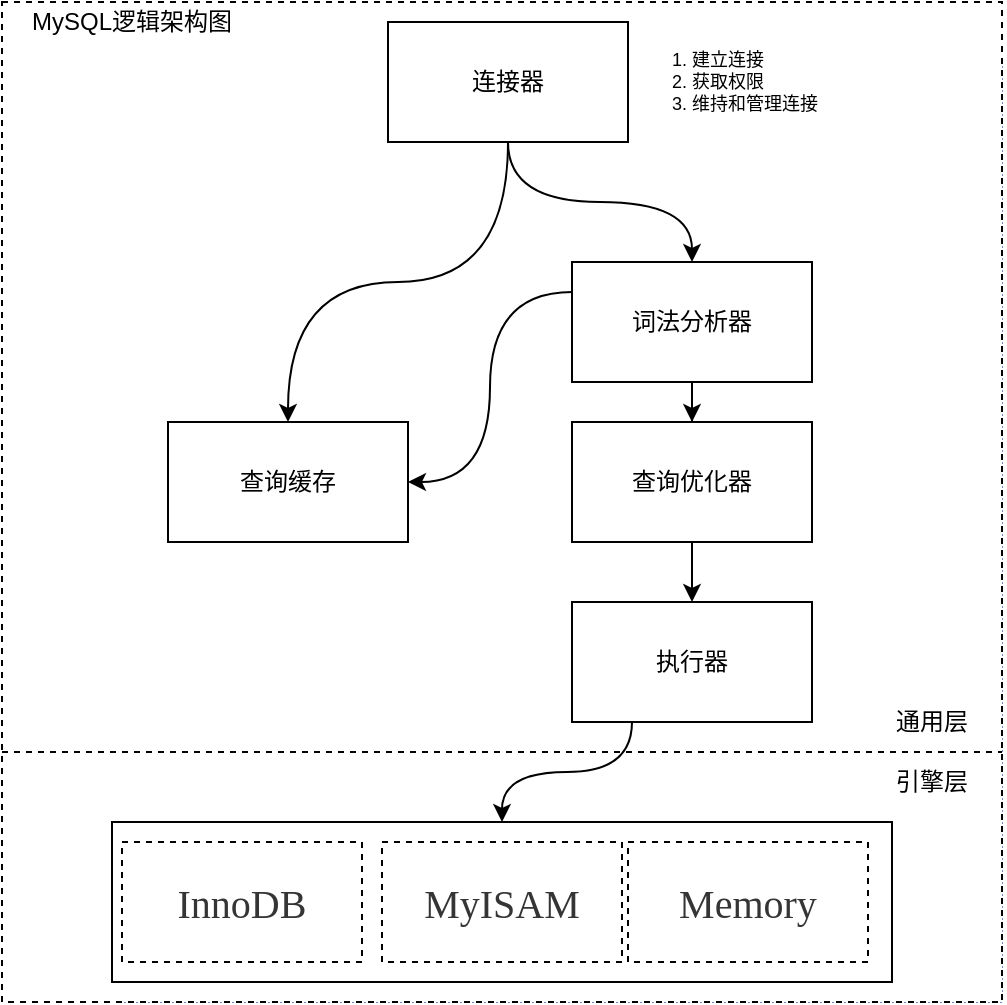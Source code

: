 <mxfile version="12.4.3" type="github" pages="2">
  <diagram id="gadblJnj5Tt_UmMkEbbo" name="MySQL逻辑架构图">
    <mxGraphModel dx="1422" dy="745" grid="1" gridSize="10" guides="1" tooltips="1" connect="1" arrows="1" fold="1" page="1" pageScale="1" pageWidth="980" pageHeight="690" math="0" shadow="0">
      <root>
        <mxCell id="0"/>
        <mxCell id="1" parent="0"/>
        <mxCell id="CwbDp-02YgCikObYp3pu-44" value="" style="group" parent="1" vertex="1" connectable="0">
          <mxGeometry x="270" y="110" width="440" height="470" as="geometry"/>
        </mxCell>
        <mxCell id="CwbDp-02YgCikObYp3pu-43" value="" style="group" parent="CwbDp-02YgCikObYp3pu-44" vertex="1" connectable="0">
          <mxGeometry width="440" height="470" as="geometry"/>
        </mxCell>
        <mxCell id="CwbDp-02YgCikObYp3pu-42" value="" style="group" parent="CwbDp-02YgCikObYp3pu-43" vertex="1" connectable="0">
          <mxGeometry width="440" height="470" as="geometry"/>
        </mxCell>
        <mxCell id="CwbDp-02YgCikObYp3pu-12" value="" style="group;dashed=1;dashPattern=1 1;fillColor=#dae8fc;strokeColor=#6c8ebf;" parent="CwbDp-02YgCikObYp3pu-42" vertex="1" connectable="0">
          <mxGeometry width="440" height="470" as="geometry"/>
        </mxCell>
        <mxCell id="CwbDp-02YgCikObYp3pu-14" value="" style="whiteSpace=wrap;html=1;aspect=fixed;dashed=1;" parent="CwbDp-02YgCikObYp3pu-12" vertex="1">
          <mxGeometry x="-60" y="-30" width="500" height="500" as="geometry"/>
        </mxCell>
        <mxCell id="CwbDp-02YgCikObYp3pu-2" value="连接器" style="rounded=0;whiteSpace=wrap;html=1;" parent="CwbDp-02YgCikObYp3pu-12" vertex="1">
          <mxGeometry x="133" y="-20" width="120" height="60" as="geometry"/>
        </mxCell>
        <mxCell id="CwbDp-02YgCikObYp3pu-5" value="词法分析器" style="rounded=0;whiteSpace=wrap;html=1;" parent="CwbDp-02YgCikObYp3pu-12" vertex="1">
          <mxGeometry x="225" y="100" width="120" height="60" as="geometry"/>
        </mxCell>
        <mxCell id="CwbDp-02YgCikObYp3pu-6" value="" style="edgeStyle=orthogonalEdgeStyle;rounded=0;orthogonalLoop=1;jettySize=auto;html=1;curved=1;" parent="CwbDp-02YgCikObYp3pu-12" source="CwbDp-02YgCikObYp3pu-2" target="CwbDp-02YgCikObYp3pu-5" edge="1">
          <mxGeometry relative="1" as="geometry"/>
        </mxCell>
        <mxCell id="CwbDp-02YgCikObYp3pu-45" style="edgeStyle=orthogonalEdgeStyle;curved=1;rounded=0;orthogonalLoop=1;jettySize=auto;html=1;exitX=0;exitY=0.25;exitDx=0;exitDy=0;entryX=1;entryY=0.5;entryDx=0;entryDy=0;fontSize=9;" parent="CwbDp-02YgCikObYp3pu-12" source="CwbDp-02YgCikObYp3pu-5" target="CwbDp-02YgCikObYp3pu-3" edge="1">
          <mxGeometry relative="1" as="geometry"/>
        </mxCell>
        <mxCell id="CwbDp-02YgCikObYp3pu-7" value="查询优化器" style="rounded=0;whiteSpace=wrap;html=1;" parent="CwbDp-02YgCikObYp3pu-12" vertex="1">
          <mxGeometry x="225" y="180" width="120" height="60" as="geometry"/>
        </mxCell>
        <mxCell id="CwbDp-02YgCikObYp3pu-8" value="" style="edgeStyle=orthogonalEdgeStyle;rounded=0;orthogonalLoop=1;jettySize=auto;html=1;" parent="CwbDp-02YgCikObYp3pu-12" source="CwbDp-02YgCikObYp3pu-5" target="CwbDp-02YgCikObYp3pu-7" edge="1">
          <mxGeometry relative="1" as="geometry"/>
        </mxCell>
        <mxCell id="CwbDp-02YgCikObYp3pu-20" style="edgeStyle=orthogonalEdgeStyle;curved=1;rounded=0;orthogonalLoop=1;jettySize=auto;html=1;exitX=0.25;exitY=1;exitDx=0;exitDy=0;" parent="CwbDp-02YgCikObYp3pu-12" source="CwbDp-02YgCikObYp3pu-9" target="CwbDp-02YgCikObYp3pu-11" edge="1">
          <mxGeometry relative="1" as="geometry"/>
        </mxCell>
        <mxCell id="CwbDp-02YgCikObYp3pu-9" value="执行器" style="rounded=0;whiteSpace=wrap;html=1;" parent="CwbDp-02YgCikObYp3pu-12" vertex="1">
          <mxGeometry x="225" y="270" width="120" height="60" as="geometry"/>
        </mxCell>
        <mxCell id="CwbDp-02YgCikObYp3pu-10" value="" style="edgeStyle=orthogonalEdgeStyle;rounded=0;orthogonalLoop=1;jettySize=auto;html=1;" parent="CwbDp-02YgCikObYp3pu-12" source="CwbDp-02YgCikObYp3pu-7" target="CwbDp-02YgCikObYp3pu-9" edge="1">
          <mxGeometry relative="1" as="geometry"/>
        </mxCell>
        <mxCell id="CwbDp-02YgCikObYp3pu-3" value="查询缓存" style="rounded=0;whiteSpace=wrap;html=1;" parent="CwbDp-02YgCikObYp3pu-12" vertex="1">
          <mxGeometry x="23" y="180" width="120" height="60" as="geometry"/>
        </mxCell>
        <mxCell id="CwbDp-02YgCikObYp3pu-4" value="" style="edgeStyle=orthogonalEdgeStyle;rounded=0;orthogonalLoop=1;jettySize=auto;html=1;curved=1;" parent="CwbDp-02YgCikObYp3pu-12" source="CwbDp-02YgCikObYp3pu-2" target="CwbDp-02YgCikObYp3pu-3" edge="1">
          <mxGeometry relative="1" as="geometry"/>
        </mxCell>
        <mxCell id="CwbDp-02YgCikObYp3pu-11" value="" style="rounded=0;whiteSpace=wrap;html=1;" parent="CwbDp-02YgCikObYp3pu-12" vertex="1">
          <mxGeometry x="-5" y="380" width="390" height="80" as="geometry"/>
        </mxCell>
        <mxCell id="CwbDp-02YgCikObYp3pu-25" value="MySQL逻辑架构图" style="text;html=1;strokeColor=none;fillColor=none;align=center;verticalAlign=middle;whiteSpace=wrap;rounded=0;dashed=1;" parent="CwbDp-02YgCikObYp3pu-12" vertex="1">
          <mxGeometry x="-60" y="-30" width="130" height="20" as="geometry"/>
        </mxCell>
        <mxCell id="CwbDp-02YgCikObYp3pu-26" value="" style="endArrow=none;dashed=1;html=1;exitX=0;exitY=0.75;exitDx=0;exitDy=0;entryX=1;entryY=0.75;entryDx=0;entryDy=0;" parent="CwbDp-02YgCikObYp3pu-12" source="CwbDp-02YgCikObYp3pu-14" target="CwbDp-02YgCikObYp3pu-14" edge="1">
          <mxGeometry width="50" height="50" relative="1" as="geometry">
            <mxPoint x="-60" y="540" as="sourcePoint"/>
            <mxPoint x="-10" y="490" as="targetPoint"/>
          </mxGeometry>
        </mxCell>
        <mxCell id="CwbDp-02YgCikObYp3pu-29" value="通用层" style="text;html=1;strokeColor=none;fillColor=none;align=center;verticalAlign=middle;whiteSpace=wrap;rounded=0;dashed=1;" parent="CwbDp-02YgCikObYp3pu-12" vertex="1">
          <mxGeometry x="370" y="320" width="70" height="20" as="geometry"/>
        </mxCell>
        <mxCell id="CwbDp-02YgCikObYp3pu-30" value="引擎层" style="text;html=1;strokeColor=none;fillColor=none;align=center;verticalAlign=middle;whiteSpace=wrap;rounded=0;dashed=1;" parent="CwbDp-02YgCikObYp3pu-12" vertex="1">
          <mxGeometry x="385" y="350" width="40" height="20" as="geometry"/>
        </mxCell>
        <mxCell id="CwbDp-02YgCikObYp3pu-34" value="&lt;div&gt;&lt;span style=&quot;font-size: 15pt ; font-family: &amp;#34;microsoftsansserifregular&amp;#34; ; color: rgb(53 , 53 , 53)&quot;&gt;InnoDB&lt;/span&gt;&lt;/div&gt;" style="rounded=0;whiteSpace=wrap;html=1;dashed=1;" parent="CwbDp-02YgCikObYp3pu-12" vertex="1">
          <mxGeometry y="390" width="120" height="60" as="geometry"/>
        </mxCell>
        <mxCell id="CwbDp-02YgCikObYp3pu-35" value="&lt;div&gt;&lt;span style=&quot;font-size: 15pt ; font-family: &amp;#34;microsoftsansserifregular&amp;#34; ; color: rgb(53 , 53 , 53)&quot;&gt;MyISAM&lt;/span&gt;&lt;/div&gt;" style="rounded=0;whiteSpace=wrap;html=1;dashed=1;" parent="CwbDp-02YgCikObYp3pu-12" vertex="1">
          <mxGeometry x="130" y="390" width="120" height="60" as="geometry"/>
        </mxCell>
        <mxCell id="CwbDp-02YgCikObYp3pu-36" value="&lt;div&gt;&lt;span style=&quot;font-size: 15pt ; font-family: &amp;#34;microsoftsansserifregular&amp;#34; ; color: rgb(53 , 53 , 53)&quot;&gt;Memory&lt;/span&gt;&lt;/div&gt;" style="rounded=0;whiteSpace=wrap;html=1;dashed=1;" parent="CwbDp-02YgCikObYp3pu-12" vertex="1">
          <mxGeometry x="253" y="390" width="120" height="60" as="geometry"/>
        </mxCell>
        <mxCell id="CwbDp-02YgCikObYp3pu-39" value="&lt;ol&gt;&lt;li&gt;建立连接&lt;/li&gt;&lt;li&gt;获取权限&lt;/li&gt;&lt;li&gt;维持和管理连接&lt;/li&gt;&lt;/ol&gt;" style="text;html=1;align=left;verticalAlign=middle;resizable=0;points=[];;autosize=1;fontSize=9;" parent="CwbDp-02YgCikObYp3pu-12" vertex="1">
          <mxGeometry x="243" y="-20" width="140" height="60" as="geometry"/>
        </mxCell>
      </root>
    </mxGraphModel>
  </diagram>
  <diagram id="g0Ue_K5eqxOlgHs5NSxx" name="Page-2">
    <mxGraphModel dx="1185" dy="621" grid="1" gridSize="10" guides="1" tooltips="1" connect="1" arrows="1" fold="1" page="1" pageScale="1" pageWidth="980" pageHeight="690" math="0" shadow="0">
      <root>
        <mxCell id="-k-ppYvRBlARwpMbgfiy-0"/>
        <mxCell id="-k-ppYvRBlARwpMbgfiy-1" parent="-k-ppYvRBlARwpMbgfiy-0"/>
        <mxCell id="-k-ppYvRBlARwpMbgfiy-2" value="InnoDB引擎" style="swimlane;html=1;childLayout=stackLayout;resizeParent=1;resizeParentMax=0;startSize=20;" vertex="1" parent="-k-ppYvRBlARwpMbgfiy-1">
          <mxGeometry x="40" y="50" width="240" height="440" as="geometry"/>
        </mxCell>
        <mxCell id="-k-ppYvRBlARwpMbgfiy-3" value="事务A" style="swimlane;html=1;startSize=20;" vertex="1" parent="-k-ppYvRBlARwpMbgfiy-2">
          <mxGeometry y="20" width="120" height="420" as="geometry">
            <mxRectangle y="20" width="30" height="460" as="alternateBounds"/>
          </mxGeometry>
        </mxCell>
        <mxCell id="-k-ppYvRBlARwpMbgfiy-6" value="启动事务查询得到值 1" style="rounded=0;whiteSpace=wrap;html=1;" vertex="1" parent="-k-ppYvRBlARwpMbgfiy-3">
          <mxGeometry x="5" y="40" width="110" height="30" as="geometry"/>
        </mxCell>
        <mxCell id="-k-ppYvRBlARwpMbgfiy-7" value="查询得到值V1" style="rounded=0;whiteSpace=wrap;html=1;" vertex="1" parent="-k-ppYvRBlARwpMbgfiy-3">
          <mxGeometry x="5" y="90" width="110" height="30" as="geometry"/>
        </mxCell>
        <mxCell id="-k-ppYvRBlARwpMbgfiy-8" value="" style="edgeStyle=orthogonalEdgeStyle;rounded=0;orthogonalLoop=1;jettySize=auto;html=1;" edge="1" parent="-k-ppYvRBlARwpMbgfiy-3" source="-k-ppYvRBlARwpMbgfiy-6" target="-k-ppYvRBlARwpMbgfiy-7">
          <mxGeometry relative="1" as="geometry"/>
        </mxCell>
        <mxCell id="-k-ppYvRBlARwpMbgfiy-9" value="查询得到值V2" style="rounded=0;whiteSpace=wrap;html=1;" vertex="1" parent="-k-ppYvRBlARwpMbgfiy-3">
          <mxGeometry x="5" y="140" width="110" height="30" as="geometry"/>
        </mxCell>
        <mxCell id="-k-ppYvRBlARwpMbgfiy-10" value="" style="edgeStyle=orthogonalEdgeStyle;rounded=0;orthogonalLoop=1;jettySize=auto;html=1;" edge="1" parent="-k-ppYvRBlARwpMbgfiy-3" source="-k-ppYvRBlARwpMbgfiy-7" target="-k-ppYvRBlARwpMbgfiy-9">
          <mxGeometry relative="1" as="geometry"/>
        </mxCell>
        <mxCell id="-k-ppYvRBlARwpMbgfiy-11" value="提交事务A" style="rounded=0;whiteSpace=wrap;html=1;" vertex="1" parent="-k-ppYvRBlARwpMbgfiy-3">
          <mxGeometry x="5" y="330" width="110" height="30" as="geometry"/>
        </mxCell>
        <mxCell id="-k-ppYvRBlARwpMbgfiy-12" value="" style="edgeStyle=orthogonalEdgeStyle;rounded=0;orthogonalLoop=1;jettySize=auto;html=1;" edge="1" parent="-k-ppYvRBlARwpMbgfiy-3" source="-k-ppYvRBlARwpMbgfiy-9" target="-k-ppYvRBlARwpMbgfiy-11">
          <mxGeometry relative="1" as="geometry"/>
        </mxCell>
        <mxCell id="-k-ppYvRBlARwpMbgfiy-13" value="查询得到值V3" style="rounded=0;whiteSpace=wrap;html=1;" vertex="1" parent="-k-ppYvRBlARwpMbgfiy-3">
          <mxGeometry x="5" y="380" width="110" height="30" as="geometry"/>
        </mxCell>
        <mxCell id="-k-ppYvRBlARwpMbgfiy-15" style="edgeStyle=orthogonalEdgeStyle;rounded=0;orthogonalLoop=1;jettySize=auto;html=1;exitX=0.75;exitY=1;exitDx=0;exitDy=0;entryX=0.5;entryY=0;entryDx=0;entryDy=0;" edge="1" parent="-k-ppYvRBlARwpMbgfiy-3" source="-k-ppYvRBlARwpMbgfiy-11" target="-k-ppYvRBlARwpMbgfiy-13">
          <mxGeometry relative="1" as="geometry"/>
        </mxCell>
        <mxCell id="-k-ppYvRBlARwpMbgfiy-4" value="事务B" style="swimlane;html=1;startSize=20;" vertex="1" parent="-k-ppYvRBlARwpMbgfiy-2">
          <mxGeometry x="120" y="20" width="120" height="420" as="geometry"/>
        </mxCell>
        <mxCell id="-k-ppYvRBlARwpMbgfiy-16" value="启动事务" style="rounded=0;whiteSpace=wrap;html=1;" vertex="1" parent="-k-ppYvRBlARwpMbgfiy-4">
          <mxGeometry x="5" y="40" width="110" height="30" as="geometry"/>
        </mxCell>
        <mxCell id="-k-ppYvRBlARwpMbgfiy-18" value="查询得到值1" style="rounded=0;whiteSpace=wrap;html=1;" vertex="1" parent="-k-ppYvRBlARwpMbgfiy-4">
          <mxGeometry x="5" y="180" width="110" height="30" as="geometry"/>
        </mxCell>
        <mxCell id="-k-ppYvRBlARwpMbgfiy-19" value="" style="edgeStyle=orthogonalEdgeStyle;rounded=0;orthogonalLoop=1;jettySize=auto;html=1;" edge="1" parent="-k-ppYvRBlARwpMbgfiy-4" source="-k-ppYvRBlARwpMbgfiy-16" target="-k-ppYvRBlARwpMbgfiy-18">
          <mxGeometry relative="1" as="geometry"/>
        </mxCell>
        <mxCell id="-k-ppYvRBlARwpMbgfiy-20" value="将1&amp;nbsp;改成 2" style="rounded=0;whiteSpace=wrap;html=1;" vertex="1" parent="-k-ppYvRBlARwpMbgfiy-4">
          <mxGeometry x="5" y="230" width="110" height="30" as="geometry"/>
        </mxCell>
        <mxCell id="-k-ppYvRBlARwpMbgfiy-21" value="" style="edgeStyle=orthogonalEdgeStyle;rounded=0;orthogonalLoop=1;jettySize=auto;html=1;" edge="1" parent="-k-ppYvRBlARwpMbgfiy-4" source="-k-ppYvRBlARwpMbgfiy-18" target="-k-ppYvRBlARwpMbgfiy-20">
          <mxGeometry relative="1" as="geometry"/>
        </mxCell>
        <mxCell id="-k-ppYvRBlARwpMbgfiy-22" value="提交事务B" style="rounded=0;whiteSpace=wrap;html=1;" vertex="1" parent="-k-ppYvRBlARwpMbgfiy-4">
          <mxGeometry x="5" y="280" width="110" height="30" as="geometry"/>
        </mxCell>
        <mxCell id="-k-ppYvRBlARwpMbgfiy-23" value="" style="edgeStyle=orthogonalEdgeStyle;rounded=0;orthogonalLoop=1;jettySize=auto;html=1;" edge="1" parent="-k-ppYvRBlARwpMbgfiy-4" source="-k-ppYvRBlARwpMbgfiy-20" target="-k-ppYvRBlARwpMbgfiy-22">
          <mxGeometry relative="1" as="geometry"/>
        </mxCell>
      </root>
    </mxGraphModel>
  </diagram>
</mxfile>
